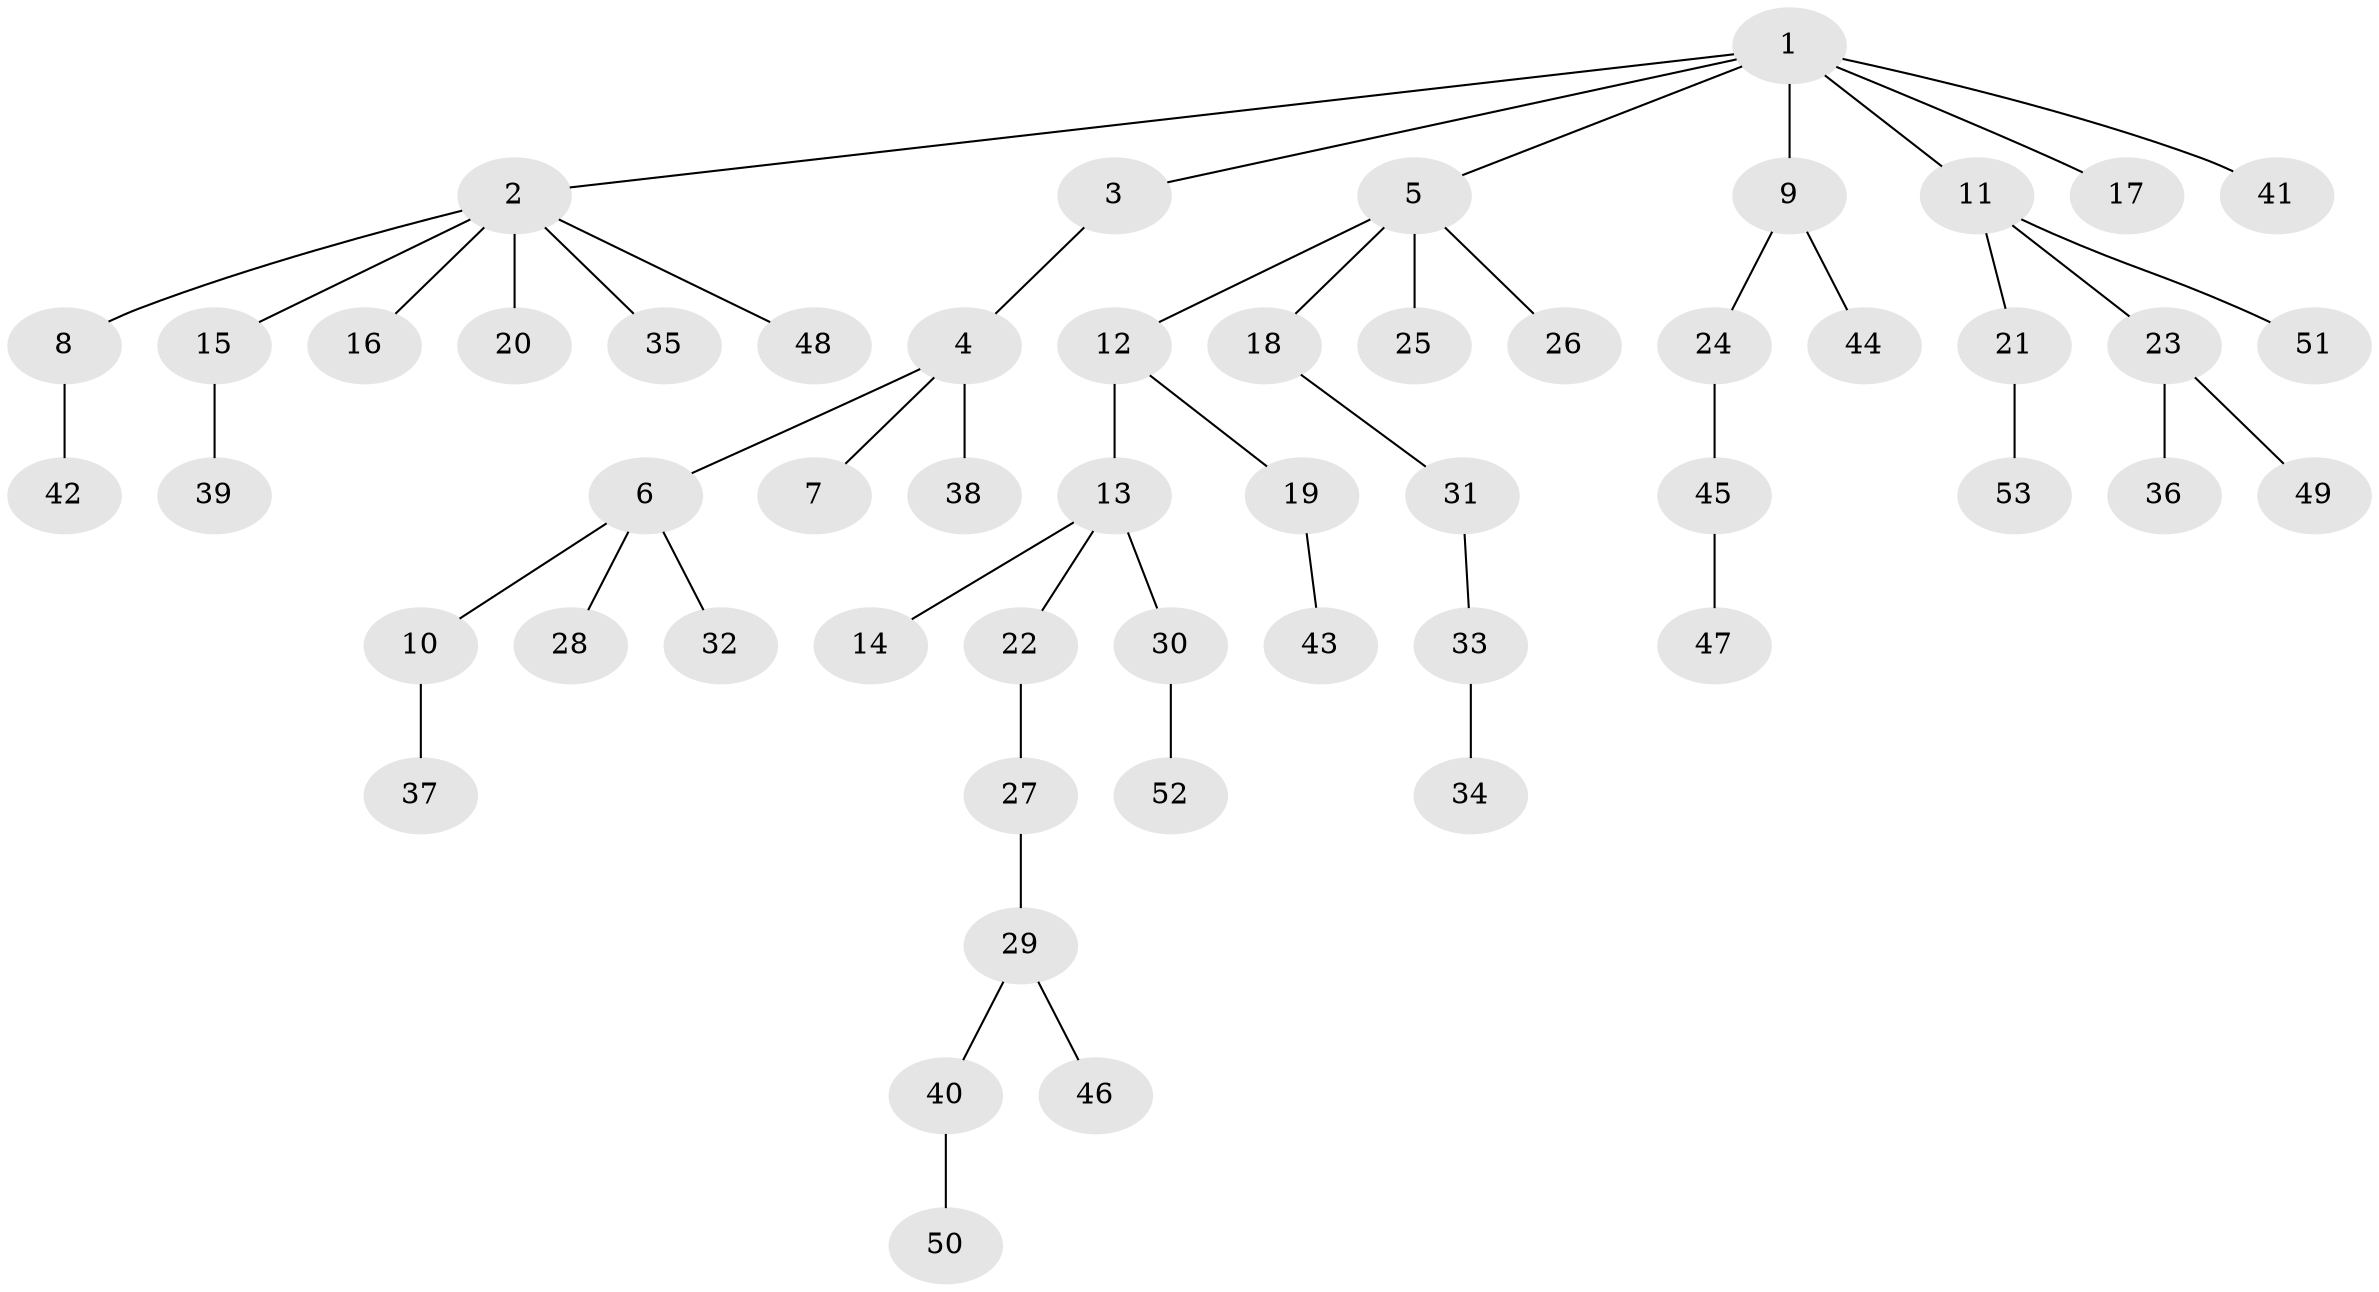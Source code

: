 // Generated by graph-tools (version 1.1) at 2025/02/03/09/25 03:02:28]
// undirected, 53 vertices, 52 edges
graph export_dot {
graph [start="1"]
  node [color=gray90,style=filled];
  1;
  2;
  3;
  4;
  5;
  6;
  7;
  8;
  9;
  10;
  11;
  12;
  13;
  14;
  15;
  16;
  17;
  18;
  19;
  20;
  21;
  22;
  23;
  24;
  25;
  26;
  27;
  28;
  29;
  30;
  31;
  32;
  33;
  34;
  35;
  36;
  37;
  38;
  39;
  40;
  41;
  42;
  43;
  44;
  45;
  46;
  47;
  48;
  49;
  50;
  51;
  52;
  53;
  1 -- 2;
  1 -- 3;
  1 -- 5;
  1 -- 9;
  1 -- 11;
  1 -- 17;
  1 -- 41;
  2 -- 8;
  2 -- 15;
  2 -- 16;
  2 -- 20;
  2 -- 35;
  2 -- 48;
  3 -- 4;
  4 -- 6;
  4 -- 7;
  4 -- 38;
  5 -- 12;
  5 -- 18;
  5 -- 25;
  5 -- 26;
  6 -- 10;
  6 -- 28;
  6 -- 32;
  8 -- 42;
  9 -- 24;
  9 -- 44;
  10 -- 37;
  11 -- 21;
  11 -- 23;
  11 -- 51;
  12 -- 13;
  12 -- 19;
  13 -- 14;
  13 -- 22;
  13 -- 30;
  15 -- 39;
  18 -- 31;
  19 -- 43;
  21 -- 53;
  22 -- 27;
  23 -- 36;
  23 -- 49;
  24 -- 45;
  27 -- 29;
  29 -- 40;
  29 -- 46;
  30 -- 52;
  31 -- 33;
  33 -- 34;
  40 -- 50;
  45 -- 47;
}
